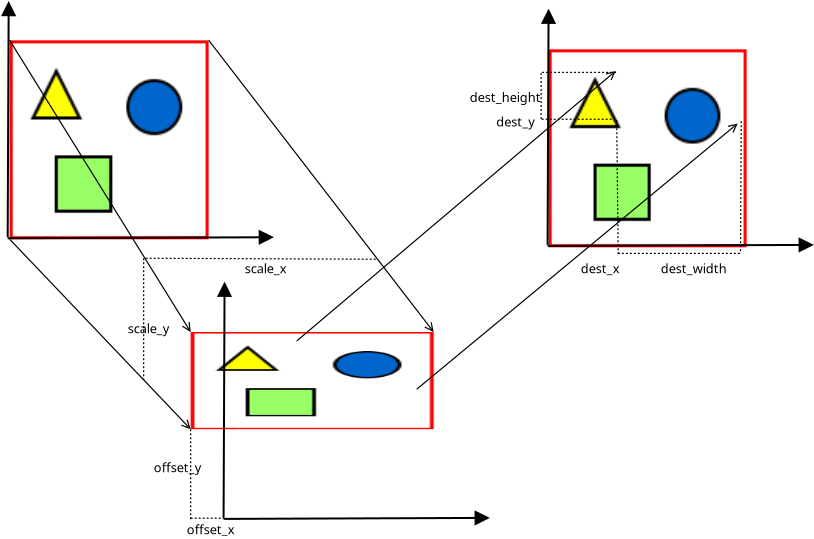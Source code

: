 <?xml version="1.0" encoding="UTF-8"?>
<dia:diagram xmlns:dia="http://www.lysator.liu.se/~alla/dia/">
  <dia:layer name="Hintergrund" visible="true">
    <dia:group>
      <dia:object type="Standard - Image" version="0" id="O0">
        <dia:attribute name="obj_pos">
          <dia:point val="29.35,3.45"/>
        </dia:attribute>
        <dia:attribute name="obj_bb">
          <dia:rectangle val="29.3,3.4;39.3,13.4"/>
        </dia:attribute>
        <dia:attribute name="elem_corner">
          <dia:point val="29.35,3.45"/>
        </dia:attribute>
        <dia:attribute name="elem_width">
          <dia:real val="9.9"/>
        </dia:attribute>
        <dia:attribute name="elem_height">
          <dia:real val="9.9"/>
        </dia:attribute>
        <dia:attribute name="draw_border">
          <dia:boolean val="false"/>
        </dia:attribute>
        <dia:attribute name="keep_aspect">
          <dia:boolean val="true"/>
        </dia:attribute>
        <dia:attribute name="file">
          <dia:string>#gnome-gmush-1.png#</dia:string>
        </dia:attribute>
      </dia:object>
      <dia:group>
        <dia:object type="Standard - Line" version="0" id="O1">
          <dia:attribute name="obj_pos">
            <dia:point val="29.295,13.233"/>
          </dia:attribute>
          <dia:attribute name="obj_bb">
            <dia:rectangle val="28.745,1.43;29.945,13.283"/>
          </dia:attribute>
          <dia:attribute name="conn_endpoints">
            <dia:point val="29.295,13.233"/>
            <dia:point val="29.345,1.483"/>
          </dia:attribute>
          <dia:attribute name="numcp">
            <dia:int val="1"/>
          </dia:attribute>
          <dia:attribute name="end_arrow">
            <dia:enum val="3"/>
          </dia:attribute>
          <dia:attribute name="end_arrow_length">
            <dia:real val="0.6"/>
          </dia:attribute>
          <dia:attribute name="end_arrow_width">
            <dia:real val="0.6"/>
          </dia:attribute>
        </dia:object>
        <dia:object type="Standard - Line" version="0" id="O2">
          <dia:attribute name="obj_pos">
            <dia:point val="29.295,13.283"/>
          </dia:attribute>
          <dia:attribute name="obj_bb">
            <dia:rectangle val="29.245,12.632;42.597,13.833"/>
          </dia:attribute>
          <dia:attribute name="conn_endpoints">
            <dia:point val="29.295,13.283"/>
            <dia:point val="42.545,13.233"/>
          </dia:attribute>
          <dia:attribute name="numcp">
            <dia:int val="1"/>
          </dia:attribute>
          <dia:attribute name="end_arrow">
            <dia:enum val="3"/>
          </dia:attribute>
          <dia:attribute name="end_arrow_length">
            <dia:real val="0.6"/>
          </dia:attribute>
          <dia:attribute name="end_arrow_width">
            <dia:real val="0.6"/>
          </dia:attribute>
        </dia:object>
      </dia:group>
    </dia:group>
    <dia:object type="Standard - Image" version="0" id="O3">
      <dia:attribute name="obj_pos">
        <dia:point val="2.4,3"/>
      </dia:attribute>
      <dia:attribute name="obj_bb">
        <dia:rectangle val="2.35,2.95;12.4,13"/>
      </dia:attribute>
      <dia:attribute name="elem_corner">
        <dia:point val="2.4,3"/>
      </dia:attribute>
      <dia:attribute name="elem_width">
        <dia:real val="9.95"/>
      </dia:attribute>
      <dia:attribute name="elem_height">
        <dia:real val="9.95"/>
      </dia:attribute>
      <dia:attribute name="draw_border">
        <dia:boolean val="false"/>
      </dia:attribute>
      <dia:attribute name="keep_aspect">
        <dia:boolean val="true"/>
      </dia:attribute>
      <dia:attribute name="file">
        <dia:string>#apple-red-1a.png#</dia:string>
      </dia:attribute>
    </dia:object>
    <dia:group>
      <dia:object type="Standard - Line" version="0" id="O4">
        <dia:attribute name="obj_pos">
          <dia:point val="2.3,12.85"/>
        </dia:attribute>
        <dia:attribute name="obj_bb">
          <dia:rectangle val="1.75,1.047;2.95,12.9"/>
        </dia:attribute>
        <dia:attribute name="conn_endpoints">
          <dia:point val="2.3,12.85"/>
          <dia:point val="2.35,1.1"/>
        </dia:attribute>
        <dia:attribute name="numcp">
          <dia:int val="1"/>
        </dia:attribute>
        <dia:attribute name="end_arrow">
          <dia:enum val="3"/>
        </dia:attribute>
        <dia:attribute name="end_arrow_length">
          <dia:real val="0.6"/>
        </dia:attribute>
        <dia:attribute name="end_arrow_width">
          <dia:real val="0.6"/>
        </dia:attribute>
      </dia:object>
      <dia:object type="Standard - Line" version="0" id="O5">
        <dia:attribute name="obj_pos">
          <dia:point val="2.3,12.9"/>
        </dia:attribute>
        <dia:attribute name="obj_bb">
          <dia:rectangle val="2.25,12.25;15.602,13.45"/>
        </dia:attribute>
        <dia:attribute name="conn_endpoints">
          <dia:point val="2.3,12.9"/>
          <dia:point val="15.55,12.85"/>
        </dia:attribute>
        <dia:attribute name="numcp">
          <dia:int val="1"/>
        </dia:attribute>
        <dia:attribute name="end_arrow">
          <dia:enum val="3"/>
        </dia:attribute>
        <dia:attribute name="end_arrow_length">
          <dia:real val="0.6"/>
        </dia:attribute>
        <dia:attribute name="end_arrow_width">
          <dia:real val="0.6"/>
        </dia:attribute>
      </dia:object>
    </dia:group>
    <dia:object type="Standard - Image" version="0" id="O6">
      <dia:attribute name="obj_pos">
        <dia:point val="11.45,17.59"/>
      </dia:attribute>
      <dia:attribute name="obj_bb">
        <dia:rectangle val="11.4,17.54;23.65,22.5"/>
      </dia:attribute>
      <dia:attribute name="elem_corner">
        <dia:point val="11.45,17.59"/>
      </dia:attribute>
      <dia:attribute name="elem_width">
        <dia:real val="12.15"/>
      </dia:attribute>
      <dia:attribute name="elem_height">
        <dia:real val="4.86"/>
      </dia:attribute>
      <dia:attribute name="draw_border">
        <dia:boolean val="false"/>
      </dia:attribute>
      <dia:attribute name="keep_aspect">
        <dia:boolean val="true"/>
      </dia:attribute>
      <dia:attribute name="file">
        <dia:string>#apple-red-2c.png#</dia:string>
      </dia:attribute>
    </dia:object>
    <dia:group>
      <dia:object type="Standard - Line" version="0" id="O7">
        <dia:attribute name="obj_pos">
          <dia:point val="13.095,26.883"/>
        </dia:attribute>
        <dia:attribute name="obj_bb">
          <dia:rectangle val="12.545,15.08;13.745,26.933"/>
        </dia:attribute>
        <dia:attribute name="conn_endpoints">
          <dia:point val="13.095,26.883"/>
          <dia:point val="13.145,15.133"/>
        </dia:attribute>
        <dia:attribute name="numcp">
          <dia:int val="1"/>
        </dia:attribute>
        <dia:attribute name="end_arrow">
          <dia:enum val="3"/>
        </dia:attribute>
        <dia:attribute name="end_arrow_length">
          <dia:real val="0.6"/>
        </dia:attribute>
        <dia:attribute name="end_arrow_width">
          <dia:real val="0.6"/>
        </dia:attribute>
      </dia:object>
      <dia:object type="Standard - Line" version="0" id="O8">
        <dia:attribute name="obj_pos">
          <dia:point val="13.095,26.933"/>
        </dia:attribute>
        <dia:attribute name="obj_bb">
          <dia:rectangle val="13.045,26.282;26.398,27.483"/>
        </dia:attribute>
        <dia:attribute name="conn_endpoints">
          <dia:point val="13.095,26.933"/>
          <dia:point val="26.345,26.883"/>
        </dia:attribute>
        <dia:attribute name="numcp">
          <dia:int val="1"/>
        </dia:attribute>
        <dia:attribute name="end_arrow">
          <dia:enum val="3"/>
        </dia:attribute>
        <dia:attribute name="end_arrow_length">
          <dia:real val="0.6"/>
        </dia:attribute>
        <dia:attribute name="end_arrow_width">
          <dia:real val="0.6"/>
        </dia:attribute>
      </dia:object>
    </dia:group>
    <dia:object type="Standard - Line" version="0" id="O9">
      <dia:attribute name="obj_pos">
        <dia:point val="12.35,3"/>
      </dia:attribute>
      <dia:attribute name="obj_bb">
        <dia:rectangle val="12.308,2.958;23.935,17.858"/>
      </dia:attribute>
      <dia:attribute name="conn_endpoints">
        <dia:point val="12.35,3"/>
        <dia:point val="23.6,17.59"/>
      </dia:attribute>
      <dia:attribute name="numcp">
        <dia:int val="1"/>
      </dia:attribute>
      <dia:attribute name="line_width">
        <dia:real val="0.06"/>
      </dia:attribute>
      <dia:attribute name="end_arrow">
        <dia:enum val="1"/>
      </dia:attribute>
      <dia:attribute name="end_arrow_length">
        <dia:real val="0.4"/>
      </dia:attribute>
      <dia:attribute name="end_arrow_width">
        <dia:real val="0.4"/>
      </dia:attribute>
      <dia:connections>
        <dia:connection handle="0" to="O3" connection="2"/>
        <dia:connection handle="1" to="O6" connection="2"/>
      </dia:connections>
    </dia:object>
    <dia:object type="Standard - Line" version="0" id="O10">
      <dia:attribute name="obj_pos">
        <dia:point val="2.4,12.95"/>
      </dia:attribute>
      <dia:attribute name="obj_bb">
        <dia:rectangle val="2.358,12.908;11.76,22.748"/>
      </dia:attribute>
      <dia:attribute name="conn_endpoints">
        <dia:point val="2.4,12.95"/>
        <dia:point val="11.45,22.45"/>
      </dia:attribute>
      <dia:attribute name="numcp">
        <dia:int val="1"/>
      </dia:attribute>
      <dia:attribute name="line_width">
        <dia:real val="0.06"/>
      </dia:attribute>
      <dia:attribute name="end_arrow">
        <dia:enum val="1"/>
      </dia:attribute>
      <dia:attribute name="end_arrow_length">
        <dia:real val="0.4"/>
      </dia:attribute>
      <dia:attribute name="end_arrow_width">
        <dia:real val="0.4"/>
      </dia:attribute>
      <dia:connections>
        <dia:connection handle="0" to="O3" connection="5"/>
        <dia:connection handle="1" to="O6" connection="5"/>
      </dia:connections>
    </dia:object>
    <dia:object type="Standard - Line" version="0" id="O11">
      <dia:attribute name="obj_pos">
        <dia:point val="2.4,3"/>
      </dia:attribute>
      <dia:attribute name="obj_bb">
        <dia:rectangle val="2.359,2.959;11.806,17.826"/>
      </dia:attribute>
      <dia:attribute name="conn_endpoints">
        <dia:point val="2.4,3"/>
        <dia:point val="11.45,17.59"/>
      </dia:attribute>
      <dia:attribute name="numcp">
        <dia:int val="1"/>
      </dia:attribute>
      <dia:attribute name="line_width">
        <dia:real val="0.06"/>
      </dia:attribute>
      <dia:attribute name="end_arrow">
        <dia:enum val="1"/>
      </dia:attribute>
      <dia:attribute name="end_arrow_length">
        <dia:real val="0.4"/>
      </dia:attribute>
      <dia:attribute name="end_arrow_width">
        <dia:real val="0.4"/>
      </dia:attribute>
      <dia:connections>
        <dia:connection handle="0" to="O3" connection="0"/>
        <dia:connection handle="1" to="O6" connection="0"/>
      </dia:connections>
    </dia:object>
    <dia:object type="Standard - Line" version="0" id="O12">
      <dia:attribute name="obj_pos">
        <dia:point val="20.7,13.95"/>
      </dia:attribute>
      <dia:attribute name="obj_bb">
        <dia:rectangle val="9.07,13.87;20.73,13.98"/>
      </dia:attribute>
      <dia:attribute name="conn_endpoints">
        <dia:point val="20.7,13.95"/>
        <dia:point val="9.1,13.9"/>
      </dia:attribute>
      <dia:attribute name="numcp">
        <dia:int val="1"/>
      </dia:attribute>
      <dia:attribute name="line_width">
        <dia:real val="0.06"/>
      </dia:attribute>
      <dia:attribute name="line_style">
        <dia:enum val="4"/>
      </dia:attribute>
    </dia:object>
    <dia:object type="Standard - Line" version="0" id="O13">
      <dia:attribute name="obj_pos">
        <dia:point val="9.1,13.9"/>
      </dia:attribute>
      <dia:attribute name="obj_bb">
        <dia:rectangle val="9.07,13.87;9.13,20.08"/>
      </dia:attribute>
      <dia:attribute name="conn_endpoints">
        <dia:point val="9.1,13.9"/>
        <dia:point val="9.1,20.05"/>
      </dia:attribute>
      <dia:attribute name="numcp">
        <dia:int val="1"/>
      </dia:attribute>
      <dia:attribute name="line_width">
        <dia:real val="0.06"/>
      </dia:attribute>
      <dia:attribute name="line_style">
        <dia:enum val="4"/>
      </dia:attribute>
    </dia:object>
    <dia:object type="Standard - Text" version="0" id="O14">
      <dia:attribute name="obj_pos">
        <dia:point val="14.15,14.65"/>
      </dia:attribute>
      <dia:attribute name="obj_bb">
        <dia:rectangle val="14.15,13.979;16.421,15.043"/>
      </dia:attribute>
      <dia:attribute name="text">
        <dia:composite type="text">
          <dia:attribute name="string">
            <dia:string>#scale_x#</dia:string>
          </dia:attribute>
          <dia:attribute name="font">
            <dia:font family="sans" style="0" name="Helvetica"/>
          </dia:attribute>
          <dia:attribute name="height">
            <dia:real val="0.8"/>
          </dia:attribute>
          <dia:attribute name="pos">
            <dia:point val="14.15,14.65"/>
          </dia:attribute>
          <dia:attribute name="color">
            <dia:color val="#000000"/>
          </dia:attribute>
          <dia:attribute name="alignment">
            <dia:enum val="0"/>
          </dia:attribute>
        </dia:composite>
      </dia:attribute>
    </dia:object>
    <dia:object type="Standard - Text" version="0" id="O15">
      <dia:attribute name="obj_pos">
        <dia:point val="8.3,17.65"/>
      </dia:attribute>
      <dia:attribute name="obj_bb">
        <dia:rectangle val="8.3,16.979;10.571,18.043"/>
      </dia:attribute>
      <dia:attribute name="text">
        <dia:composite type="text">
          <dia:attribute name="string">
            <dia:string>#scale_y#</dia:string>
          </dia:attribute>
          <dia:attribute name="font">
            <dia:font family="sans" style="0" name="Helvetica"/>
          </dia:attribute>
          <dia:attribute name="height">
            <dia:real val="0.8"/>
          </dia:attribute>
          <dia:attribute name="pos">
            <dia:point val="8.3,17.65"/>
          </dia:attribute>
          <dia:attribute name="color">
            <dia:color val="#000000"/>
          </dia:attribute>
          <dia:attribute name="alignment">
            <dia:enum val="0"/>
          </dia:attribute>
        </dia:composite>
      </dia:attribute>
    </dia:object>
    <dia:object type="Standard - PolyLine" version="0" id="O16">
      <dia:attribute name="obj_pos">
        <dia:point val="11.45,26.95"/>
      </dia:attribute>
      <dia:attribute name="obj_bb">
        <dia:rectangle val="11.42,22.42;11.48,26.98"/>
      </dia:attribute>
      <dia:attribute name="poly_points">
        <dia:point val="11.45,26.95"/>
        <dia:point val="11.45,22.45"/>
      </dia:attribute>
      <dia:attribute name="line_width">
        <dia:real val="0.06"/>
      </dia:attribute>
      <dia:attribute name="line_style">
        <dia:enum val="4"/>
      </dia:attribute>
      <dia:connections>
        <dia:connection handle="1" to="O6" connection="5"/>
      </dia:connections>
    </dia:object>
    <dia:object type="Standard - Line" version="0" id="O17">
      <dia:attribute name="obj_pos">
        <dia:point val="11.45,26.9"/>
      </dia:attribute>
      <dia:attribute name="obj_bb">
        <dia:rectangle val="11.42,26.87;13.13,26.93"/>
      </dia:attribute>
      <dia:attribute name="conn_endpoints">
        <dia:point val="11.45,26.9"/>
        <dia:point val="13.1,26.9"/>
      </dia:attribute>
      <dia:attribute name="numcp">
        <dia:int val="1"/>
      </dia:attribute>
      <dia:attribute name="line_width">
        <dia:real val="0.06"/>
      </dia:attribute>
      <dia:attribute name="line_style">
        <dia:enum val="4"/>
      </dia:attribute>
    </dia:object>
    <dia:object type="Standard - Text" version="0" id="O18">
      <dia:attribute name="obj_pos">
        <dia:point val="9.6,24.6"/>
      </dia:attribute>
      <dia:attribute name="obj_bb">
        <dia:rectangle val="9.6,23.929;12.021,24.992"/>
      </dia:attribute>
      <dia:attribute name="text">
        <dia:composite type="text">
          <dia:attribute name="string">
            <dia:string>#offset_y#</dia:string>
          </dia:attribute>
          <dia:attribute name="font">
            <dia:font family="sans" style="0" name="Helvetica"/>
          </dia:attribute>
          <dia:attribute name="height">
            <dia:real val="0.8"/>
          </dia:attribute>
          <dia:attribute name="pos">
            <dia:point val="9.6,24.6"/>
          </dia:attribute>
          <dia:attribute name="color">
            <dia:color val="#000000"/>
          </dia:attribute>
          <dia:attribute name="alignment">
            <dia:enum val="0"/>
          </dia:attribute>
        </dia:composite>
      </dia:attribute>
    </dia:object>
    <dia:object type="Standard - Text" version="0" id="O19">
      <dia:attribute name="obj_pos">
        <dia:point val="11.25,27.7"/>
      </dia:attribute>
      <dia:attribute name="obj_bb">
        <dia:rectangle val="11.25,27.029;13.671,28.093"/>
      </dia:attribute>
      <dia:attribute name="text">
        <dia:composite type="text">
          <dia:attribute name="string">
            <dia:string>#offset_x#</dia:string>
          </dia:attribute>
          <dia:attribute name="font">
            <dia:font family="sans" style="0" name="Helvetica"/>
          </dia:attribute>
          <dia:attribute name="height">
            <dia:real val="0.8"/>
          </dia:attribute>
          <dia:attribute name="pos">
            <dia:point val="11.25,27.7"/>
          </dia:attribute>
          <dia:attribute name="color">
            <dia:color val="#000000"/>
          </dia:attribute>
          <dia:attribute name="alignment">
            <dia:enum val="0"/>
          </dia:attribute>
        </dia:composite>
      </dia:attribute>
    </dia:object>
    <dia:object type="Standard - Line" version="0" id="O20">
      <dia:attribute name="obj_pos">
        <dia:point val="22.75,20.45"/>
      </dia:attribute>
      <dia:attribute name="obj_bb">
        <dia:rectangle val="22.708,6.835;39.078,20.492"/>
      </dia:attribute>
      <dia:attribute name="conn_endpoints">
        <dia:point val="22.75,20.45"/>
        <dia:point val="38.8,7.162"/>
      </dia:attribute>
      <dia:attribute name="numcp">
        <dia:int val="1"/>
      </dia:attribute>
      <dia:attribute name="line_width">
        <dia:real val="0.06"/>
      </dia:attribute>
      <dia:attribute name="end_arrow">
        <dia:enum val="1"/>
      </dia:attribute>
      <dia:attribute name="end_arrow_length">
        <dia:real val="0.4"/>
      </dia:attribute>
      <dia:attribute name="end_arrow_width">
        <dia:real val="0.4"/>
      </dia:attribute>
    </dia:object>
    <dia:object type="Standard - Line" version="0" id="O21">
      <dia:attribute name="obj_pos">
        <dia:point val="16.75,18.038"/>
      </dia:attribute>
      <dia:attribute name="obj_bb">
        <dia:rectangle val="16.707,4.213;32.981,18.08"/>
      </dia:attribute>
      <dia:attribute name="conn_endpoints">
        <dia:point val="16.75,18.038"/>
        <dia:point val="32.7,4.537"/>
      </dia:attribute>
      <dia:attribute name="numcp">
        <dia:int val="1"/>
      </dia:attribute>
      <dia:attribute name="line_width">
        <dia:real val="0.06"/>
      </dia:attribute>
      <dia:attribute name="end_arrow">
        <dia:enum val="1"/>
      </dia:attribute>
      <dia:attribute name="end_arrow_length">
        <dia:real val="0.4"/>
      </dia:attribute>
      <dia:attribute name="end_arrow_width">
        <dia:real val="0.4"/>
      </dia:attribute>
    </dia:object>
    <dia:object type="Standard - Line" version="0" id="O22">
      <dia:attribute name="obj_pos">
        <dia:point val="32.75,7"/>
      </dia:attribute>
      <dia:attribute name="obj_bb">
        <dia:rectangle val="32.72,6.97;32.857,13.759"/>
      </dia:attribute>
      <dia:attribute name="conn_endpoints">
        <dia:point val="32.75,7"/>
        <dia:point val="32.827,13.728"/>
      </dia:attribute>
      <dia:attribute name="numcp">
        <dia:int val="1"/>
      </dia:attribute>
      <dia:attribute name="line_width">
        <dia:real val="0.06"/>
      </dia:attribute>
      <dia:attribute name="line_style">
        <dia:enum val="4"/>
      </dia:attribute>
    </dia:object>
    <dia:object type="Standard - Line" version="0" id="O23">
      <dia:attribute name="obj_pos">
        <dia:point val="29,6.95"/>
      </dia:attribute>
      <dia:attribute name="obj_bb">
        <dia:rectangle val="28.97,6.92;32.73,6.98"/>
      </dia:attribute>
      <dia:attribute name="conn_endpoints">
        <dia:point val="29,6.95"/>
        <dia:point val="32.7,6.95"/>
      </dia:attribute>
      <dia:attribute name="numcp">
        <dia:int val="1"/>
      </dia:attribute>
      <dia:attribute name="line_width">
        <dia:real val="0.06"/>
      </dia:attribute>
      <dia:attribute name="line_style">
        <dia:enum val="4"/>
      </dia:attribute>
    </dia:object>
    <dia:object type="Standard - Text" version="0" id="O24">
      <dia:attribute name="obj_pos">
        <dia:point val="39.4,36.3"/>
      </dia:attribute>
      <dia:attribute name="obj_bb">
        <dia:rectangle val="39.379,35.629;39.4,36.693"/>
      </dia:attribute>
      <dia:attribute name="text">
        <dia:composite type="text">
          <dia:attribute name="string">
            <dia:string>##</dia:string>
          </dia:attribute>
          <dia:attribute name="font">
            <dia:font family="sans" style="0" name="Helvetica"/>
          </dia:attribute>
          <dia:attribute name="height">
            <dia:real val="0.8"/>
          </dia:attribute>
          <dia:attribute name="pos">
            <dia:point val="39.4,36.3"/>
          </dia:attribute>
          <dia:attribute name="color">
            <dia:color val="#000000"/>
          </dia:attribute>
          <dia:attribute name="alignment">
            <dia:enum val="0"/>
          </dia:attribute>
        </dia:composite>
      </dia:attribute>
    </dia:object>
    <dia:object type="Standard - Text" version="0" id="O25">
      <dia:attribute name="obj_pos">
        <dia:point val="27.65,29.1"/>
      </dia:attribute>
      <dia:attribute name="obj_bb">
        <dia:rectangle val="27.629,28.429;27.65,29.492"/>
      </dia:attribute>
      <dia:attribute name="text">
        <dia:composite type="text">
          <dia:attribute name="string">
            <dia:string>##</dia:string>
          </dia:attribute>
          <dia:attribute name="font">
            <dia:font family="sans" style="0" name="Helvetica"/>
          </dia:attribute>
          <dia:attribute name="height">
            <dia:real val="0.8"/>
          </dia:attribute>
          <dia:attribute name="pos">
            <dia:point val="27.65,29.1"/>
          </dia:attribute>
          <dia:attribute name="color">
            <dia:color val="#000000"/>
          </dia:attribute>
          <dia:attribute name="alignment">
            <dia:enum val="0"/>
          </dia:attribute>
        </dia:composite>
      </dia:attribute>
    </dia:object>
    <dia:object type="Standard - Text" version="0" id="O26">
      <dia:attribute name="obj_pos">
        <dia:point val="26.733,7.312"/>
      </dia:attribute>
      <dia:attribute name="obj_bb">
        <dia:rectangle val="26.733,6.641;28.754,7.705"/>
      </dia:attribute>
      <dia:attribute name="text">
        <dia:composite type="text">
          <dia:attribute name="string">
            <dia:string>#dest_y#</dia:string>
          </dia:attribute>
          <dia:attribute name="font">
            <dia:font family="sans" style="0" name="Helvetica"/>
          </dia:attribute>
          <dia:attribute name="height">
            <dia:real val="0.8"/>
          </dia:attribute>
          <dia:attribute name="pos">
            <dia:point val="26.733,7.312"/>
          </dia:attribute>
          <dia:attribute name="color">
            <dia:color val="#000000"/>
          </dia:attribute>
          <dia:attribute name="alignment">
            <dia:enum val="0"/>
          </dia:attribute>
        </dia:composite>
      </dia:attribute>
    </dia:object>
    <dia:object type="Standard - Line" version="0" id="O27">
      <dia:attribute name="obj_pos">
        <dia:point val="32.721,4.607"/>
      </dia:attribute>
      <dia:attribute name="obj_bb">
        <dia:rectangle val="28.943,4.577;32.751,4.637"/>
      </dia:attribute>
      <dia:attribute name="conn_endpoints">
        <dia:point val="32.721,4.607"/>
        <dia:point val="28.973,4.607"/>
      </dia:attribute>
      <dia:attribute name="numcp">
        <dia:int val="1"/>
      </dia:attribute>
      <dia:attribute name="line_width">
        <dia:real val="0.06"/>
      </dia:attribute>
      <dia:attribute name="line_style">
        <dia:enum val="4"/>
      </dia:attribute>
    </dia:object>
    <dia:object type="Standard - Line" version="0" id="O28">
      <dia:attribute name="obj_pos">
        <dia:point val="28.973,6.94"/>
      </dia:attribute>
      <dia:attribute name="obj_bb">
        <dia:rectangle val="28.943,4.612;29.003,6.97"/>
      </dia:attribute>
      <dia:attribute name="conn_endpoints">
        <dia:point val="28.973,6.94"/>
        <dia:point val="28.973,4.642"/>
      </dia:attribute>
      <dia:attribute name="numcp">
        <dia:int val="1"/>
      </dia:attribute>
      <dia:attribute name="line_width">
        <dia:real val="0.06"/>
      </dia:attribute>
      <dia:attribute name="line_style">
        <dia:enum val="4"/>
      </dia:attribute>
    </dia:object>
    <dia:object type="Standard - Text" version="0" id="O29">
      <dia:attribute name="obj_pos">
        <dia:point val="34.948,14.648"/>
      </dia:attribute>
      <dia:attribute name="obj_bb">
        <dia:rectangle val="34.948,13.976;38.219,15.04"/>
      </dia:attribute>
      <dia:attribute name="text">
        <dia:composite type="text">
          <dia:attribute name="string">
            <dia:string>#dest_width#</dia:string>
          </dia:attribute>
          <dia:attribute name="font">
            <dia:font family="sans" style="0" name="Helvetica"/>
          </dia:attribute>
          <dia:attribute name="height">
            <dia:real val="0.8"/>
          </dia:attribute>
          <dia:attribute name="pos">
            <dia:point val="34.948,14.648"/>
          </dia:attribute>
          <dia:attribute name="color">
            <dia:color val="#000000"/>
          </dia:attribute>
          <dia:attribute name="alignment">
            <dia:enum val="0"/>
          </dia:attribute>
        </dia:composite>
      </dia:attribute>
    </dia:object>
    <dia:object type="Standard - Line" version="0" id="O30">
      <dia:attribute name="obj_pos">
        <dia:point val="38.978,7.046"/>
      </dia:attribute>
      <dia:attribute name="obj_bb">
        <dia:rectangle val="38.913,7.016;39.008,13.688"/>
      </dia:attribute>
      <dia:attribute name="conn_endpoints">
        <dia:point val="38.978,7.046"/>
        <dia:point val="38.943,13.658"/>
      </dia:attribute>
      <dia:attribute name="numcp">
        <dia:int val="1"/>
      </dia:attribute>
      <dia:attribute name="line_width">
        <dia:real val="0.06"/>
      </dia:attribute>
      <dia:attribute name="line_style">
        <dia:enum val="4"/>
      </dia:attribute>
    </dia:object>
    <dia:object type="Standard - Line" version="0" id="O31">
      <dia:attribute name="obj_pos">
        <dia:point val="38.908,13.658"/>
      </dia:attribute>
      <dia:attribute name="obj_bb">
        <dia:rectangle val="32.761,13.628;38.938,13.688"/>
      </dia:attribute>
      <dia:attribute name="conn_endpoints">
        <dia:point val="38.908,13.658"/>
        <dia:point val="32.791,13.658"/>
      </dia:attribute>
      <dia:attribute name="numcp">
        <dia:int val="1"/>
      </dia:attribute>
      <dia:attribute name="line_width">
        <dia:real val="0.06"/>
      </dia:attribute>
      <dia:attribute name="line_style">
        <dia:enum val="4"/>
      </dia:attribute>
    </dia:object>
    <dia:object type="Standard - Text" version="0" id="O32">
      <dia:attribute name="obj_pos">
        <dia:point val="32.897,14.648"/>
      </dia:attribute>
      <dia:attribute name="obj_bb">
        <dia:rectangle val="30.897,13.976;32.919,15.04"/>
      </dia:attribute>
      <dia:attribute name="text">
        <dia:composite type="text">
          <dia:attribute name="string">
            <dia:string>#dest_x#</dia:string>
          </dia:attribute>
          <dia:attribute name="font">
            <dia:font family="sans" style="0" name="Helvetica"/>
          </dia:attribute>
          <dia:attribute name="height">
            <dia:real val="0.8"/>
          </dia:attribute>
          <dia:attribute name="pos">
            <dia:point val="32.897,14.648"/>
          </dia:attribute>
          <dia:attribute name="color">
            <dia:color val="#000000"/>
          </dia:attribute>
          <dia:attribute name="alignment">
            <dia:enum val="2"/>
          </dia:attribute>
        </dia:composite>
      </dia:attribute>
    </dia:object>
    <dia:object type="Standard - Text" version="0" id="O33">
      <dia:attribute name="obj_pos">
        <dia:point val="25.402,6.092"/>
      </dia:attribute>
      <dia:attribute name="obj_bb">
        <dia:rectangle val="25.402,5.42;28.923,6.484"/>
      </dia:attribute>
      <dia:attribute name="text">
        <dia:composite type="text">
          <dia:attribute name="string">
            <dia:string>#dest_height#</dia:string>
          </dia:attribute>
          <dia:attribute name="font">
            <dia:font family="sans" style="0" name="Helvetica"/>
          </dia:attribute>
          <dia:attribute name="height">
            <dia:real val="0.8"/>
          </dia:attribute>
          <dia:attribute name="pos">
            <dia:point val="25.402,6.092"/>
          </dia:attribute>
          <dia:attribute name="color">
            <dia:color val="#000000"/>
          </dia:attribute>
          <dia:attribute name="alignment">
            <dia:enum val="0"/>
          </dia:attribute>
        </dia:composite>
      </dia:attribute>
    </dia:object>
  </dia:layer>
</dia:diagram>

